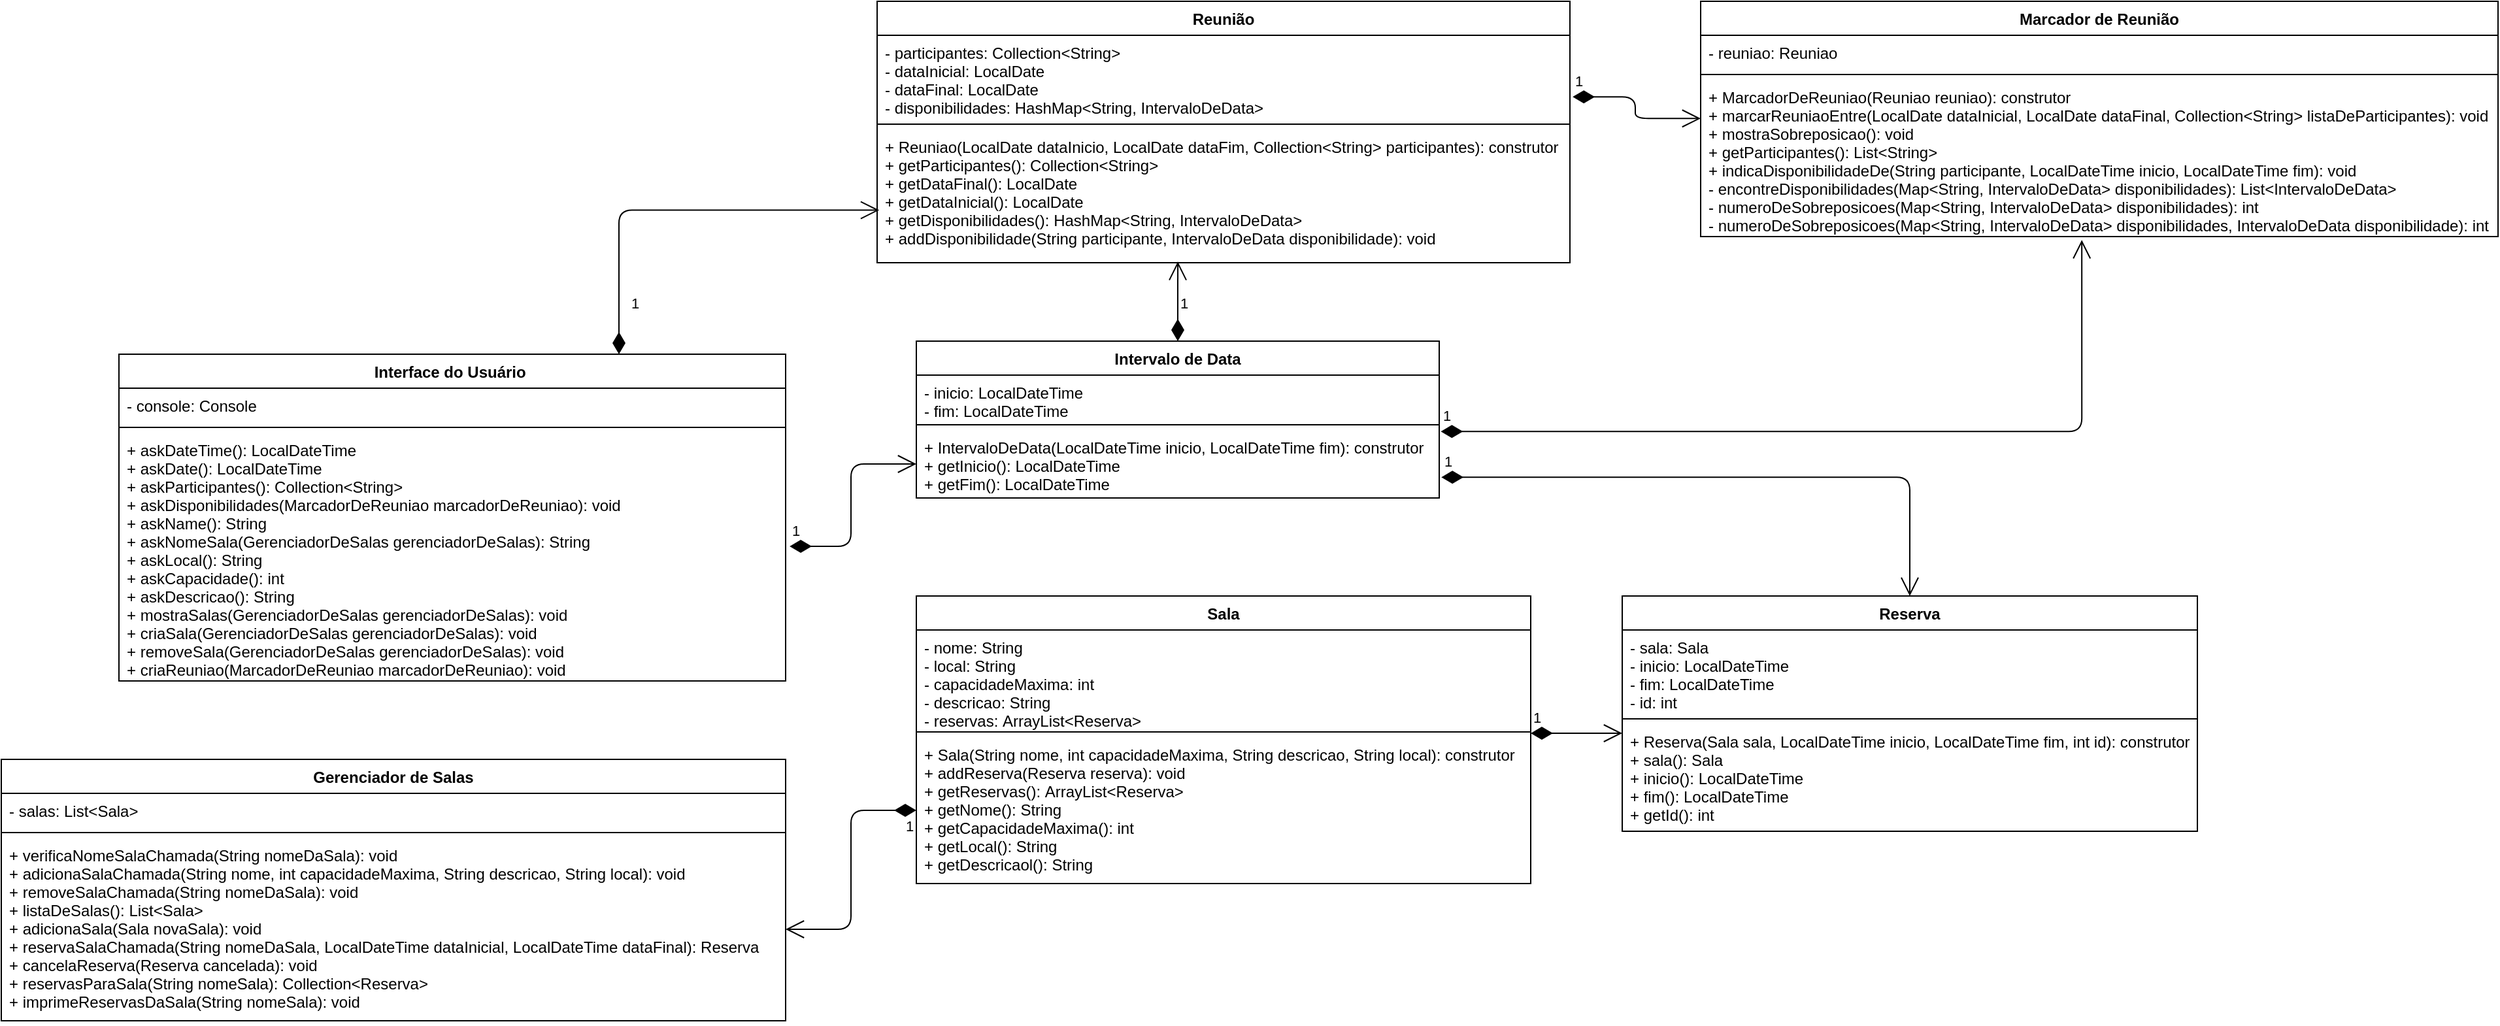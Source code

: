 <mxfile version="14.8.5" type="github">
  <diagram id="APduhm-BwBGoANMrR3RC" name="Page-1">
    <mxGraphModel dx="1460" dy="623" grid="1" gridSize="10" guides="1" tooltips="1" connect="1" arrows="1" fold="1" page="1" pageScale="1" pageWidth="827" pageHeight="1169" math="0" shadow="0">
      <root>
        <mxCell id="0" />
        <mxCell id="1" parent="0" />
        <mxCell id="jlM54ZswMQAgDEcTcvVN-1" value="Marcador de Reunião" style="swimlane;fontStyle=1;align=center;verticalAlign=top;childLayout=stackLayout;horizontal=1;startSize=26;horizontalStack=0;resizeParent=1;resizeParentMax=0;resizeLast=0;collapsible=1;marginBottom=0;" vertex="1" parent="1">
          <mxGeometry x="1650" y="130" width="610" height="180" as="geometry">
            <mxRectangle x="600" y="130" width="150" height="26" as="alternateBounds" />
          </mxGeometry>
        </mxCell>
        <mxCell id="jlM54ZswMQAgDEcTcvVN-2" value="- reuniao: Reuniao" style="text;strokeColor=none;fillColor=none;align=left;verticalAlign=top;spacingLeft=4;spacingRight=4;overflow=hidden;rotatable=0;points=[[0,0.5],[1,0.5]];portConstraint=eastwest;" vertex="1" parent="jlM54ZswMQAgDEcTcvVN-1">
          <mxGeometry y="26" width="610" height="26" as="geometry" />
        </mxCell>
        <mxCell id="jlM54ZswMQAgDEcTcvVN-3" value="" style="line;strokeWidth=1;fillColor=none;align=left;verticalAlign=middle;spacingTop=-1;spacingLeft=3;spacingRight=3;rotatable=0;labelPosition=right;points=[];portConstraint=eastwest;" vertex="1" parent="jlM54ZswMQAgDEcTcvVN-1">
          <mxGeometry y="52" width="610" height="8" as="geometry" />
        </mxCell>
        <mxCell id="jlM54ZswMQAgDEcTcvVN-4" value="+ MarcadorDeReuniao(Reuniao reuniao): construtor&#xa;+ marcarReuniaoEntre(LocalDate dataInicial, LocalDate dataFinal, Collection&lt;String&gt; listaDeParticipantes): void&#xa;+ mostraSobreposicao(): void&#xa;+ getParticipantes(): List&lt;String&gt;&#xa;+ indicaDisponibilidadeDe(String participante, LocalDateTime inicio, LocalDateTime fim): void&#xa;- encontreDisponibilidades(Map&lt;String, IntervaloDeData&gt; disponibilidades): List&lt;IntervaloDeData&gt;&#xa;- numeroDeSobreposicoes(Map&lt;String, IntervaloDeData&gt; disponibilidades): int&#xa;- numeroDeSobreposicoes(Map&lt;String, IntervaloDeData&gt; disponibilidades, IntervaloDeData disponibilidade): int&#xa;" style="text;strokeColor=none;fillColor=none;align=left;verticalAlign=top;spacingLeft=4;spacingRight=4;overflow=hidden;rotatable=0;points=[[0,0.5],[1,0.5]];portConstraint=eastwest;" vertex="1" parent="jlM54ZswMQAgDEcTcvVN-1">
          <mxGeometry y="60" width="610" height="120" as="geometry" />
        </mxCell>
        <mxCell id="jlM54ZswMQAgDEcTcvVN-5" value="Interface do Usuário " style="swimlane;fontStyle=1;align=center;verticalAlign=top;childLayout=stackLayout;horizontal=1;startSize=26;horizontalStack=0;resizeParent=1;resizeParentMax=0;resizeLast=0;collapsible=1;marginBottom=0;" vertex="1" parent="1">
          <mxGeometry x="440" y="400" width="510" height="250" as="geometry">
            <mxRectangle x="440" y="400" width="150" height="26" as="alternateBounds" />
          </mxGeometry>
        </mxCell>
        <mxCell id="jlM54ZswMQAgDEcTcvVN-6" value="- console: Console" style="text;strokeColor=none;fillColor=none;align=left;verticalAlign=top;spacingLeft=4;spacingRight=4;overflow=hidden;rotatable=0;points=[[0,0.5],[1,0.5]];portConstraint=eastwest;" vertex="1" parent="jlM54ZswMQAgDEcTcvVN-5">
          <mxGeometry y="26" width="510" height="26" as="geometry" />
        </mxCell>
        <mxCell id="jlM54ZswMQAgDEcTcvVN-7" value="" style="line;strokeWidth=1;fillColor=none;align=left;verticalAlign=middle;spacingTop=-1;spacingLeft=3;spacingRight=3;rotatable=0;labelPosition=right;points=[];portConstraint=eastwest;" vertex="1" parent="jlM54ZswMQAgDEcTcvVN-5">
          <mxGeometry y="52" width="510" height="8" as="geometry" />
        </mxCell>
        <mxCell id="jlM54ZswMQAgDEcTcvVN-8" value="+ askDateTime(): LocalDateTime &#xa;+ askDate(): LocalDateTime &#xa;+ askParticipantes(): Collection&lt;String&gt; &#xa;+ askDisponibilidades(MarcadorDeReuniao marcadorDeReuniao): void&#xa;+ askName(): String&#xa;+ askNomeSala(GerenciadorDeSalas gerenciadorDeSalas): String&#xa;+ askLocal(): String&#xa;+ askCapacidade(): int&#xa;+ askDescricao(): String&#xa;+ mostraSalas(GerenciadorDeSalas gerenciadorDeSalas): void&#xa;+ criaSala(GerenciadorDeSalas gerenciadorDeSalas): void&#xa;+ removeSala(GerenciadorDeSalas gerenciadorDeSalas): void&#xa;+ criaReuniao(MarcadorDeReuniao marcadorDeReuniao): void&#xa;" style="text;strokeColor=none;fillColor=none;align=left;verticalAlign=top;spacingLeft=4;spacingRight=4;overflow=hidden;rotatable=0;points=[[0,0.5],[1,0.5]];portConstraint=eastwest;" vertex="1" parent="jlM54ZswMQAgDEcTcvVN-5">
          <mxGeometry y="60" width="510" height="190" as="geometry" />
        </mxCell>
        <mxCell id="jlM54ZswMQAgDEcTcvVN-9" value="Gerenciador de Salas" style="swimlane;fontStyle=1;align=center;verticalAlign=top;childLayout=stackLayout;horizontal=1;startSize=26;horizontalStack=0;resizeParent=1;resizeParentMax=0;resizeLast=0;collapsible=1;marginBottom=0;" vertex="1" parent="1">
          <mxGeometry x="350" y="710" width="600" height="200" as="geometry">
            <mxRectangle x="440" y="710" width="150" height="26" as="alternateBounds" />
          </mxGeometry>
        </mxCell>
        <mxCell id="jlM54ZswMQAgDEcTcvVN-10" value="- salas: List&lt;Sala&gt;" style="text;strokeColor=none;fillColor=none;align=left;verticalAlign=top;spacingLeft=4;spacingRight=4;overflow=hidden;rotatable=0;points=[[0,0.5],[1,0.5]];portConstraint=eastwest;" vertex="1" parent="jlM54ZswMQAgDEcTcvVN-9">
          <mxGeometry y="26" width="600" height="26" as="geometry" />
        </mxCell>
        <mxCell id="jlM54ZswMQAgDEcTcvVN-11" value="" style="line;strokeWidth=1;fillColor=none;align=left;verticalAlign=middle;spacingTop=-1;spacingLeft=3;spacingRight=3;rotatable=0;labelPosition=right;points=[];portConstraint=eastwest;" vertex="1" parent="jlM54ZswMQAgDEcTcvVN-9">
          <mxGeometry y="52" width="600" height="8" as="geometry" />
        </mxCell>
        <mxCell id="jlM54ZswMQAgDEcTcvVN-12" value="+ verificaNomeSalaChamada(String nomeDaSala): void&#xa;+ adicionaSalaChamada(String nome, int capacidadeMaxima, String descricao, String local): void&#xa;+ removeSalaChamada(String nomeDaSala): void&#xa;+ listaDeSalas(): List&lt;Sala&gt;&#xa;+ adicionaSala(Sala novaSala): void&#xa;+ reservaSalaChamada(String nomeDaSala, LocalDateTime dataInicial, LocalDateTime dataFinal): Reserva&#xa;+ cancelaReserva(Reserva cancelada): void&#xa;+ reservasParaSala(String nomeSala): Collection&lt;Reserva&gt; &#xa;+ imprimeReservasDaSala(String nomeSala): void " style="text;strokeColor=none;fillColor=none;align=left;verticalAlign=top;spacingLeft=4;spacingRight=4;overflow=hidden;rotatable=0;points=[[0,0.5],[1,0.5]];portConstraint=eastwest;" vertex="1" parent="jlM54ZswMQAgDEcTcvVN-9">
          <mxGeometry y="60" width="600" height="140" as="geometry" />
        </mxCell>
        <mxCell id="jlM54ZswMQAgDEcTcvVN-13" value="Reunião" style="swimlane;fontStyle=1;align=center;verticalAlign=top;childLayout=stackLayout;horizontal=1;startSize=26;horizontalStack=0;resizeParent=1;resizeParentMax=0;resizeLast=0;collapsible=1;marginBottom=0;" vertex="1" parent="1">
          <mxGeometry x="1020" y="130" width="530" height="200" as="geometry">
            <mxRectangle x="990" y="120" width="150" height="26" as="alternateBounds" />
          </mxGeometry>
        </mxCell>
        <mxCell id="jlM54ZswMQAgDEcTcvVN-14" value="- participantes: Collection&lt;String&gt;&#xa;- dataInicial: LocalDate &#xa;- dataFinal: LocalDate&#xa;- disponibilidades: HashMap&lt;String, IntervaloDeData&gt;" style="text;strokeColor=none;fillColor=none;align=left;verticalAlign=top;spacingLeft=4;spacingRight=4;overflow=hidden;rotatable=0;points=[[0,0.5],[1,0.5]];portConstraint=eastwest;" vertex="1" parent="jlM54ZswMQAgDEcTcvVN-13">
          <mxGeometry y="26" width="530" height="64" as="geometry" />
        </mxCell>
        <mxCell id="jlM54ZswMQAgDEcTcvVN-15" value="" style="line;strokeWidth=1;fillColor=none;align=left;verticalAlign=middle;spacingTop=-1;spacingLeft=3;spacingRight=3;rotatable=0;labelPosition=right;points=[];portConstraint=eastwest;" vertex="1" parent="jlM54ZswMQAgDEcTcvVN-13">
          <mxGeometry y="90" width="530" height="8" as="geometry" />
        </mxCell>
        <mxCell id="jlM54ZswMQAgDEcTcvVN-16" value="+ Reuniao(LocalDate dataInicio, LocalDate dataFim, Collection&lt;String&gt; participantes): construtor&#xa;+ getParticipantes(): Collection&lt;String&gt;&#xa;+ getDataFinal(): LocalDate&#xa;+ getDataInicial(): LocalDate&#xa;+ getDisponibilidades(): HashMap&lt;String, IntervaloDeData&gt; &#xa;+ addDisponibilidade(String participante, IntervaloDeData disponibilidade): void&#xa;" style="text;strokeColor=none;fillColor=none;align=left;verticalAlign=top;spacingLeft=4;spacingRight=4;overflow=hidden;rotatable=0;points=[[0,0.5],[1,0.5]];portConstraint=eastwest;" vertex="1" parent="jlM54ZswMQAgDEcTcvVN-13">
          <mxGeometry y="98" width="530" height="102" as="geometry" />
        </mxCell>
        <mxCell id="jlM54ZswMQAgDEcTcvVN-17" value="Reserva" style="swimlane;fontStyle=1;align=center;verticalAlign=top;childLayout=stackLayout;horizontal=1;startSize=26;horizontalStack=0;resizeParent=1;resizeParentMax=0;resizeLast=0;collapsible=1;marginBottom=0;" vertex="1" parent="1">
          <mxGeometry x="1590" y="585" width="440" height="180" as="geometry">
            <mxRectangle x="1590" y="585" width="150" height="26" as="alternateBounds" />
          </mxGeometry>
        </mxCell>
        <mxCell id="jlM54ZswMQAgDEcTcvVN-18" value="- sala: Sala&#xa;- inicio: LocalDateTime&#xa;- fim: LocalDateTime&#xa;- id: int" style="text;strokeColor=none;fillColor=none;align=left;verticalAlign=top;spacingLeft=4;spacingRight=4;overflow=hidden;rotatable=0;points=[[0,0.5],[1,0.5]];portConstraint=eastwest;" vertex="1" parent="jlM54ZswMQAgDEcTcvVN-17">
          <mxGeometry y="26" width="440" height="64" as="geometry" />
        </mxCell>
        <mxCell id="jlM54ZswMQAgDEcTcvVN-19" value="" style="line;strokeWidth=1;fillColor=none;align=left;verticalAlign=middle;spacingTop=-1;spacingLeft=3;spacingRight=3;rotatable=0;labelPosition=right;points=[];portConstraint=eastwest;" vertex="1" parent="jlM54ZswMQAgDEcTcvVN-17">
          <mxGeometry y="90" width="440" height="8" as="geometry" />
        </mxCell>
        <mxCell id="jlM54ZswMQAgDEcTcvVN-20" value="+ Reserva(Sala sala, LocalDateTime inicio, LocalDateTime fim, int id): construtor&#xa;+ sala(): Sala&#xa;+ inicio(): LocalDateTime&#xa;+ fim(): LocalDateTime&#xa;+ getId(): int" style="text;strokeColor=none;fillColor=none;align=left;verticalAlign=top;spacingLeft=4;spacingRight=4;overflow=hidden;rotatable=0;points=[[0,0.5],[1,0.5]];portConstraint=eastwest;" vertex="1" parent="jlM54ZswMQAgDEcTcvVN-17">
          <mxGeometry y="98" width="440" height="82" as="geometry" />
        </mxCell>
        <mxCell id="jlM54ZswMQAgDEcTcvVN-21" value="Sala" style="swimlane;fontStyle=1;align=center;verticalAlign=top;childLayout=stackLayout;horizontal=1;startSize=26;horizontalStack=0;resizeParent=1;resizeParentMax=0;resizeLast=0;collapsible=1;marginBottom=0;" vertex="1" parent="1">
          <mxGeometry x="1050" y="585" width="470" height="220" as="geometry">
            <mxRectangle x="1050" y="585" width="150" height="26" as="alternateBounds" />
          </mxGeometry>
        </mxCell>
        <mxCell id="jlM54ZswMQAgDEcTcvVN-22" value="- nome: String&#xa;- local: String&#xa;- capacidadeMaxima: int&#xa;- descricao: String&#xa;- reservas: ArrayList&lt;Reserva&gt;&#xa;" style="text;strokeColor=none;fillColor=none;align=left;verticalAlign=top;spacingLeft=4;spacingRight=4;overflow=hidden;rotatable=0;points=[[0,0.5],[1,0.5]];portConstraint=eastwest;" vertex="1" parent="jlM54ZswMQAgDEcTcvVN-21">
          <mxGeometry y="26" width="470" height="74" as="geometry" />
        </mxCell>
        <mxCell id="jlM54ZswMQAgDEcTcvVN-23" value="" style="line;strokeWidth=1;fillColor=none;align=left;verticalAlign=middle;spacingTop=-1;spacingLeft=3;spacingRight=3;rotatable=0;labelPosition=right;points=[];portConstraint=eastwest;" vertex="1" parent="jlM54ZswMQAgDEcTcvVN-21">
          <mxGeometry y="100" width="470" height="8" as="geometry" />
        </mxCell>
        <mxCell id="jlM54ZswMQAgDEcTcvVN-24" value="+ Sala(String nome, int capacidadeMaxima, String descricao, String local): construtor&#xa;+ addReserva(Reserva reserva): void&#xa;+ getReservas(): ArrayList&lt;Reserva&gt;&#xa;+ getNome(): String&#xa;+ getCapacidadeMaxima(): int&#xa;+ getLocal(): String&#xa;+ getDescricaol(): String" style="text;strokeColor=none;fillColor=none;align=left;verticalAlign=top;spacingLeft=4;spacingRight=4;overflow=hidden;rotatable=0;points=[[0,0.5],[1,0.5]];portConstraint=eastwest;" vertex="1" parent="jlM54ZswMQAgDEcTcvVN-21">
          <mxGeometry y="108" width="470" height="112" as="geometry" />
        </mxCell>
        <mxCell id="jlM54ZswMQAgDEcTcvVN-25" value="Intervalo de Data" style="swimlane;fontStyle=1;align=center;verticalAlign=top;childLayout=stackLayout;horizontal=1;startSize=26;horizontalStack=0;resizeParent=1;resizeParentMax=0;resizeLast=0;collapsible=1;marginBottom=0;" vertex="1" parent="1">
          <mxGeometry x="1050" y="390" width="400" height="120" as="geometry">
            <mxRectangle x="1050" y="400" width="150" height="26" as="alternateBounds" />
          </mxGeometry>
        </mxCell>
        <mxCell id="jlM54ZswMQAgDEcTcvVN-26" value="- inicio: LocalDateTime&#xa;- fim: LocalDateTime" style="text;strokeColor=none;fillColor=none;align=left;verticalAlign=top;spacingLeft=4;spacingRight=4;overflow=hidden;rotatable=0;points=[[0,0.5],[1,0.5]];portConstraint=eastwest;" vertex="1" parent="jlM54ZswMQAgDEcTcvVN-25">
          <mxGeometry y="26" width="400" height="34" as="geometry" />
        </mxCell>
        <mxCell id="jlM54ZswMQAgDEcTcvVN-27" value="" style="line;strokeWidth=1;fillColor=none;align=left;verticalAlign=middle;spacingTop=-1;spacingLeft=3;spacingRight=3;rotatable=0;labelPosition=right;points=[];portConstraint=eastwest;" vertex="1" parent="jlM54ZswMQAgDEcTcvVN-25">
          <mxGeometry y="60" width="400" height="8" as="geometry" />
        </mxCell>
        <mxCell id="jlM54ZswMQAgDEcTcvVN-28" value="+ IntervaloDeData(LocalDateTime inicio, LocalDateTime fim): construtor&#xa;+ getInicio(): LocalDateTime&#xa;+ getFim(): LocalDateTime" style="text;strokeColor=none;fillColor=none;align=left;verticalAlign=top;spacingLeft=4;spacingRight=4;overflow=hidden;rotatable=0;points=[[0,0.5],[1,0.5]];portConstraint=eastwest;" vertex="1" parent="jlM54ZswMQAgDEcTcvVN-25">
          <mxGeometry y="68" width="400" height="52" as="geometry" />
        </mxCell>
        <mxCell id="jlM54ZswMQAgDEcTcvVN-30" value="1" style="endArrow=open;html=1;endSize=12;startArrow=diamondThin;startSize=14;startFill=1;edgeStyle=orthogonalEdgeStyle;align=left;verticalAlign=bottom;" edge="1" parent="1">
          <mxGeometry x="-1" y="3" relative="1" as="geometry">
            <mxPoint x="1520" y="690" as="sourcePoint" />
            <mxPoint x="1590" y="690" as="targetPoint" />
          </mxGeometry>
        </mxCell>
        <mxCell id="jlM54ZswMQAgDEcTcvVN-32" value="1" style="endArrow=open;html=1;endSize=12;startArrow=diamondThin;startSize=14;startFill=1;edgeStyle=orthogonalEdgeStyle;align=left;verticalAlign=bottom;entryX=0.478;entryY=1.022;entryDx=0;entryDy=0;entryPerimeter=0;exitX=1.003;exitY=0.022;exitDx=0;exitDy=0;exitPerimeter=0;" edge="1" parent="1" source="jlM54ZswMQAgDEcTcvVN-28" target="jlM54ZswMQAgDEcTcvVN-4">
          <mxGeometry x="-1" y="3" relative="1" as="geometry">
            <mxPoint x="1480" y="459" as="sourcePoint" />
            <mxPoint x="1940" y="320" as="targetPoint" />
            <Array as="points">
              <mxPoint x="1942" y="459" />
            </Array>
          </mxGeometry>
        </mxCell>
        <mxCell id="jlM54ZswMQAgDEcTcvVN-31" value="1" style="endArrow=open;html=1;endSize=12;startArrow=diamondThin;startSize=14;startFill=1;edgeStyle=orthogonalEdgeStyle;align=left;verticalAlign=bottom;entryX=0;entryY=0.247;entryDx=0;entryDy=0;entryPerimeter=0;exitX=1.004;exitY=0.736;exitDx=0;exitDy=0;exitPerimeter=0;" edge="1" parent="1" source="jlM54ZswMQAgDEcTcvVN-14" target="jlM54ZswMQAgDEcTcvVN-4">
          <mxGeometry x="-1" y="3" relative="1" as="geometry">
            <mxPoint x="1580" y="219.33" as="sourcePoint" />
            <mxPoint x="1660" y="219" as="targetPoint" />
          </mxGeometry>
        </mxCell>
        <mxCell id="jlM54ZswMQAgDEcTcvVN-36" value="1" style="endArrow=open;html=1;endSize=12;startArrow=diamondThin;startSize=14;startFill=1;edgeStyle=orthogonalEdgeStyle;align=left;verticalAlign=bottom;exitX=0.5;exitY=0;exitDx=0;exitDy=0;entryX=0.434;entryY=0.992;entryDx=0;entryDy=0;entryPerimeter=0;" edge="1" parent="1" source="jlM54ZswMQAgDEcTcvVN-25" target="jlM54ZswMQAgDEcTcvVN-16">
          <mxGeometry x="-0.342" relative="1" as="geometry">
            <mxPoint x="1250" y="350" as="sourcePoint" />
            <mxPoint x="1410" y="350" as="targetPoint" />
            <mxPoint as="offset" />
          </mxGeometry>
        </mxCell>
        <mxCell id="jlM54ZswMQAgDEcTcvVN-37" value="1" style="endArrow=open;html=1;endSize=12;startArrow=diamondThin;startSize=14;startFill=1;edgeStyle=orthogonalEdgeStyle;align=left;verticalAlign=bottom;exitX=1.004;exitY=0.695;exitDx=0;exitDy=0;exitPerimeter=0;" edge="1" parent="1" source="jlM54ZswMQAgDEcTcvVN-28" target="jlM54ZswMQAgDEcTcvVN-17">
          <mxGeometry x="-1" y="3" relative="1" as="geometry">
            <mxPoint x="1540" y="490" as="sourcePoint" />
            <mxPoint x="1700" y="490" as="targetPoint" />
          </mxGeometry>
        </mxCell>
        <mxCell id="jlM54ZswMQAgDEcTcvVN-38" value="1" style="endArrow=open;html=1;endSize=12;startArrow=diamondThin;startSize=14;startFill=1;edgeStyle=orthogonalEdgeStyle;align=left;verticalAlign=bottom;exitX=1.006;exitY=0.458;exitDx=0;exitDy=0;exitPerimeter=0;" edge="1" parent="1" source="jlM54ZswMQAgDEcTcvVN-8" target="jlM54ZswMQAgDEcTcvVN-28">
          <mxGeometry x="-1" y="3" relative="1" as="geometry">
            <mxPoint x="1120" y="490" as="sourcePoint" />
            <mxPoint x="1280" y="490" as="targetPoint" />
          </mxGeometry>
        </mxCell>
        <mxCell id="jlM54ZswMQAgDEcTcvVN-39" value="1" style="endArrow=open;html=1;endSize=12;startArrow=diamondThin;startSize=14;startFill=1;edgeStyle=orthogonalEdgeStyle;align=left;verticalAlign=bottom;exitX=0;exitY=0.5;exitDx=0;exitDy=0;entryX=1;entryY=0.5;entryDx=0;entryDy=0;" edge="1" parent="1" source="jlM54ZswMQAgDEcTcvVN-24" target="jlM54ZswMQAgDEcTcvVN-12">
          <mxGeometry x="-0.895" y="21" relative="1" as="geometry">
            <mxPoint x="970" y="670" as="sourcePoint" />
            <mxPoint x="1130" y="670" as="targetPoint" />
            <mxPoint as="offset" />
          </mxGeometry>
        </mxCell>
        <mxCell id="jlM54ZswMQAgDEcTcvVN-52" value="1" style="endArrow=open;html=1;endSize=12;startArrow=diamondThin;startSize=14;startFill=1;edgeStyle=orthogonalEdgeStyle;align=left;verticalAlign=bottom;exitX=0.75;exitY=0;exitDx=0;exitDy=0;entryX=0.003;entryY=0.606;entryDx=0;entryDy=0;entryPerimeter=0;" edge="1" parent="1" source="jlM54ZswMQAgDEcTcvVN-5" target="jlM54ZswMQAgDEcTcvVN-16">
          <mxGeometry x="-0.806" y="-7" relative="1" as="geometry">
            <mxPoint x="1070" y="380" as="sourcePoint" />
            <mxPoint x="1230" y="380" as="targetPoint" />
            <mxPoint as="offset" />
          </mxGeometry>
        </mxCell>
      </root>
    </mxGraphModel>
  </diagram>
</mxfile>

